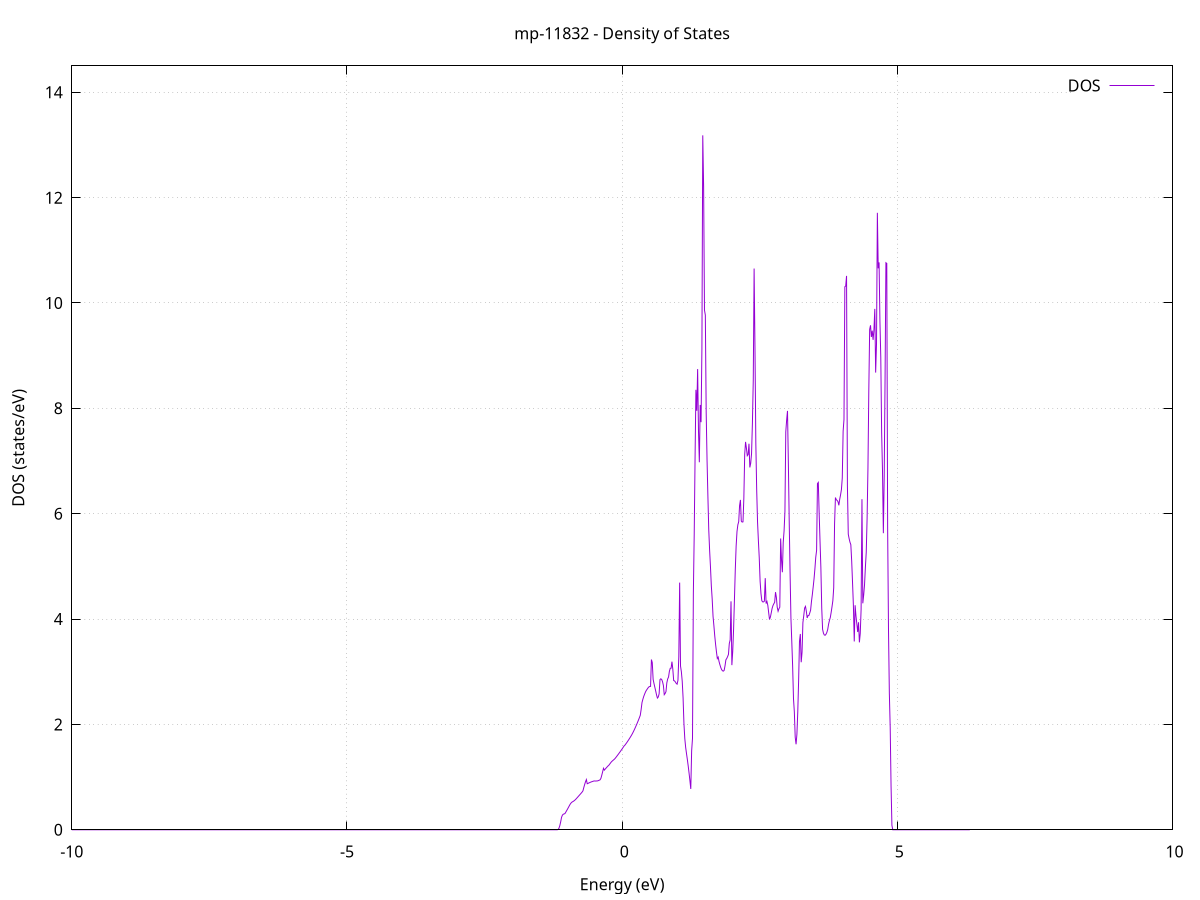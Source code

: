 set title 'mp-11832 - Density of States'
set xlabel 'Energy (eV)'
set ylabel 'DOS (states/eV)'
set grid
set xrange [-10:10]
set yrange [0:14.501]
set xzeroaxis lt -1
set terminal png size 800,600
set output 'mp-11832_dos_gnuplot.png'
plot '-' using 1:2 with lines title 'DOS'
-24.785700 0.000000
-24.770100 0.000000
-24.754600 0.000000
-24.739000 0.000000
-24.723500 0.000000
-24.707900 0.000000
-24.692400 0.000000
-24.676800 0.000000
-24.661300 0.000000
-24.645700 0.000000
-24.630100 0.000000
-24.614600 0.000000
-24.599000 0.000000
-24.583500 0.000000
-24.567900 0.000000
-24.552400 0.000000
-24.536800 0.000000
-24.521300 0.000000
-24.505700 0.000000
-24.490200 0.000000
-24.474600 0.000000
-24.459100 0.000000
-24.443500 0.000000
-24.428000 0.000000
-24.412400 0.000000
-24.396900 0.000000
-24.381300 0.000000
-24.365800 0.000000
-24.350200 0.000000
-24.334700 0.000000
-24.319100 0.000000
-24.303600 0.000000
-24.288000 0.000000
-24.272500 0.000000
-24.256900 0.000000
-24.241400 0.000000
-24.225800 0.000000
-24.210300 0.000000
-24.194700 0.000000
-24.179200 0.000000
-24.163600 0.000000
-24.148100 0.000000
-24.132500 0.000000
-24.117000 0.000000
-24.101400 0.000000
-24.085900 0.000000
-24.070300 0.000000
-24.054800 0.000000
-24.039200 0.000000
-24.023600 0.000000
-24.008100 0.000000
-23.992500 0.000000
-23.977000 0.000000
-23.961400 0.000000
-23.945900 0.000000
-23.930300 0.000000
-23.914800 0.000000
-23.899200 0.000000
-23.883700 0.000000
-23.868100 0.000000
-23.852600 0.000000
-23.837000 0.000000
-23.821500 0.000000
-23.805900 0.000000
-23.790400 0.000000
-23.774800 0.000000
-23.759300 0.000000
-23.743700 0.000000
-23.728200 0.000000
-23.712600 0.000000
-23.697100 0.000000
-23.681500 0.000000
-23.666000 0.000000
-23.650400 0.000000
-23.634900 0.000000
-23.619300 0.000000
-23.603800 0.000000
-23.588200 0.000000
-23.572700 0.000000
-23.557100 0.000000
-23.541600 0.000000
-23.526000 0.000000
-23.510500 0.000000
-23.494900 0.000000
-23.479400 0.000000
-23.463800 0.000000
-23.448200 0.000000
-23.432700 0.000000
-23.417100 0.000000
-23.401600 0.000000
-23.386000 0.000000
-23.370500 114.551300
-23.354900 0.000000
-23.339400 0.000000
-23.323800 0.000000
-23.308300 0.000000
-23.292700 0.000000
-23.277200 0.000000
-23.261600 0.000000
-23.246100 0.000000
-23.230500 0.000000
-23.215000 0.000000
-23.199400 0.000000
-23.183900 0.000000
-23.168300 0.000000
-23.152800 0.000000
-23.137200 0.000000
-23.121700 0.000000
-23.106100 0.000000
-23.090600 0.000000
-23.075000 0.000000
-23.059500 0.000000
-23.043900 0.000000
-23.028400 0.000000
-23.012800 0.000000
-22.997300 0.000000
-22.981700 0.000000
-22.966200 0.000000
-22.950600 0.000000
-22.935100 0.000000
-22.919500 0.000000
-22.904000 0.000000
-22.888400 0.000000
-22.872900 0.000000
-22.857300 0.000000
-22.841700 0.000000
-22.826200 0.000000
-22.810600 0.000000
-22.795100 0.000000
-22.779500 0.000000
-22.764000 0.000000
-22.748400 0.000000
-22.732900 0.000000
-22.717300 0.000000
-22.701800 0.000000
-22.686200 0.000000
-22.670700 0.000000
-22.655100 0.000000
-22.639600 0.000000
-22.624000 0.000000
-22.608500 0.000000
-22.592900 0.000000
-22.577400 0.000000
-22.561800 0.000000
-22.546300 0.000000
-22.530700 0.000000
-22.515200 0.000000
-22.499600 0.000000
-22.484100 0.000000
-22.468500 0.000000
-22.453000 0.000000
-22.437400 0.000000
-22.421900 0.000000
-22.406300 0.000000
-22.390800 0.000000
-22.375200 0.000000
-22.359700 0.000000
-22.344100 0.000000
-22.328600 0.000000
-22.313000 0.000000
-22.297500 0.000000
-22.281900 0.000000
-22.266300 0.000000
-22.250800 0.000000
-22.235200 0.000000
-22.219700 0.000000
-22.204100 0.000000
-22.188600 0.000000
-22.173000 0.000000
-22.157500 0.000000
-22.141900 0.000000
-22.126400 0.000000
-22.110800 0.000000
-22.095300 0.000000
-22.079700 0.000000
-22.064200 0.000000
-22.048600 0.000000
-22.033100 0.000000
-22.017500 0.000000
-22.002000 0.000000
-21.986400 0.000000
-21.970900 0.000000
-21.955300 0.000000
-21.939800 0.000000
-21.924200 0.000000
-21.908700 0.000000
-21.893100 0.000000
-21.877600 0.000000
-21.862000 0.000000
-21.846500 0.000000
-21.830900 0.000000
-21.815400 0.000000
-21.799800 0.000000
-21.784300 0.000000
-21.768700 0.000000
-21.753200 0.000000
-21.737600 0.000000
-21.722100 0.000000
-21.706500 0.000000
-21.691000 0.000000
-21.675400 0.000000
-21.659800 0.000000
-21.644300 0.000000
-21.628700 0.000000
-21.613200 0.000000
-21.597600 0.000000
-21.582100 0.000000
-21.566500 0.000000
-21.551000 0.000000
-21.535400 0.000000
-21.519900 0.000000
-21.504300 0.000000
-21.488800 0.000000
-21.473200 0.000000
-21.457700 0.000000
-21.442100 0.000000
-21.426600 0.000000
-21.411000 0.000000
-21.395500 0.000000
-21.379900 0.000000
-21.364400 0.000000
-21.348800 0.000000
-21.333300 0.000000
-21.317700 0.000000
-21.302200 0.000000
-21.286600 0.000000
-21.271100 0.000000
-21.255500 0.000000
-21.240000 0.000000
-21.224400 0.000000
-21.208900 0.000000
-21.193300 0.000000
-21.177800 0.000000
-21.162200 0.000000
-21.146700 0.000000
-21.131100 0.000000
-21.115600 0.000000
-21.100000 0.000000
-21.084500 0.000000
-21.068900 0.000000
-21.053300 0.000000
-21.037800 0.000000
-21.022200 0.000000
-21.006700 0.000000
-20.991100 0.000000
-20.975600 0.000000
-20.960000 0.000000
-20.944500 0.000000
-20.928900 0.000000
-20.913400 0.000000
-20.897800 0.000000
-20.882300 0.000000
-20.866700 0.000000
-20.851200 0.000000
-20.835600 0.000000
-20.820100 0.000000
-20.804500 0.000000
-20.789000 0.000000
-20.773400 0.000000
-20.757900 0.000000
-20.742300 0.000000
-20.726800 0.000000
-20.711200 0.000000
-20.695700 0.000000
-20.680100 0.000000
-20.664600 0.000000
-20.649000 0.000000
-20.633500 0.000000
-20.617900 0.000000
-20.602400 0.000000
-20.586800 0.000000
-20.571300 0.000000
-20.555700 0.000000
-20.540200 0.000000
-20.524600 0.000000
-20.509100 0.000000
-20.493500 0.000000
-20.477900 0.000000
-20.462400 0.000000
-20.446800 0.000000
-20.431300 0.000000
-20.415700 0.000000
-20.400200 0.000000
-20.384600 0.000000
-20.369100 0.000000
-20.353500 0.000000
-20.338000 0.000000
-20.322400 0.000000
-20.306900 0.000000
-20.291300 0.000000
-20.275800 0.000000
-20.260200 0.000000
-20.244700 0.000000
-20.229100 0.000000
-20.213600 0.000000
-20.198000 0.000000
-20.182500 0.000000
-20.166900 0.000000
-20.151400 0.000000
-20.135800 0.000000
-20.120300 0.000000
-20.104700 0.000000
-20.089200 0.000000
-20.073600 0.000000
-20.058100 0.000000
-20.042500 0.000000
-20.027000 0.000000
-20.011400 0.000000
-19.995900 0.000000
-19.980300 0.000000
-19.964800 0.000000
-19.949200 0.000000
-19.933700 0.000000
-19.918100 0.000000
-19.902600 0.000000
-19.887000 0.000000
-19.871400 0.000000
-19.855900 0.000000
-19.840300 0.000000
-19.824800 0.000000
-19.809200 0.000000
-19.793700 0.000000
-19.778100 0.000000
-19.762600 0.000000
-19.747000 0.000000
-19.731500 0.000000
-19.715900 0.000000
-19.700400 0.000000
-19.684800 0.000000
-19.669300 0.000000
-19.653700 0.000000
-19.638200 0.000000
-19.622600 0.000000
-19.607100 0.000000
-19.591500 0.000000
-19.576000 0.000000
-19.560400 0.000000
-19.544900 0.000000
-19.529300 0.000000
-19.513800 0.000000
-19.498200 0.000000
-19.482700 0.000000
-19.467100 0.000000
-19.451600 0.000000
-19.436000 0.000000
-19.420500 0.000000
-19.404900 0.000000
-19.389400 0.000000
-19.373800 0.000000
-19.358300 0.000000
-19.342700 0.000000
-19.327200 0.000000
-19.311600 0.000000
-19.296100 0.000000
-19.280500 0.000000
-19.264900 0.000000
-19.249400 0.000000
-19.233800 0.000000
-19.218300 0.000000
-19.202700 0.000000
-19.187200 0.000000
-19.171600 0.000000
-19.156100 0.000000
-19.140500 0.000000
-19.125000 0.000000
-19.109400 0.000000
-19.093900 0.000000
-19.078300 0.000000
-19.062800 0.000000
-19.047200 0.000000
-19.031700 0.000000
-19.016100 0.000000
-19.000600 0.000000
-18.985000 0.000000
-18.969500 0.000000
-18.953900 0.000000
-18.938400 0.000000
-18.922800 0.000000
-18.907300 0.000000
-18.891700 0.000000
-18.876200 0.000000
-18.860600 0.000000
-18.845100 0.000000
-18.829500 0.000000
-18.814000 0.000000
-18.798400 0.000000
-18.782900 0.000000
-18.767300 0.000000
-18.751800 0.000000
-18.736200 0.000000
-18.720700 0.000000
-18.705100 0.000000
-18.689500 0.000000
-18.674000 0.000000
-18.658400 0.000000
-18.642900 0.000000
-18.627300 0.000000
-18.611800 0.000000
-18.596200 0.000000
-18.580700 0.000000
-18.565100 0.000000
-18.549600 0.000000
-18.534000 0.000000
-18.518500 0.000000
-18.502900 0.000000
-18.487400 0.000000
-18.471800 0.000000
-18.456300 0.000000
-18.440700 0.000000
-18.425200 0.000000
-18.409600 0.000000
-18.394100 0.000000
-18.378500 0.000000
-18.363000 0.000000
-18.347400 0.000000
-18.331900 0.000000
-18.316300 0.000000
-18.300800 0.000000
-18.285200 0.000000
-18.269700 0.000000
-18.254100 0.000000
-18.238600 0.000000
-18.223000 0.000000
-18.207500 0.000000
-18.191900 0.000000
-18.176400 0.000000
-18.160800 0.000000
-18.145300 0.000000
-18.129700 0.000000
-18.114200 0.000000
-18.098600 0.000000
-18.083000 0.000000
-18.067500 0.000000
-18.051900 0.000000
-18.036400 0.000000
-18.020800 0.000000
-18.005300 0.000000
-17.989700 0.000000
-17.974200 0.000000
-17.958600 0.000000
-17.943100 0.000000
-17.927500 0.000000
-17.912000 0.000000
-17.896400 0.000000
-17.880900 0.000000
-17.865300 0.000000
-17.849800 0.000000
-17.834200 0.000000
-17.818700 0.000000
-17.803100 0.000000
-17.787600 0.000000
-17.772000 0.000000
-17.756500 0.000000
-17.740900 0.000000
-17.725400 0.000000
-17.709800 0.000000
-17.694300 0.000000
-17.678700 0.000000
-17.663200 0.000000
-17.647600 0.000000
-17.632100 0.000000
-17.616500 0.000000
-17.601000 0.000000
-17.585400 0.000000
-17.569900 0.000000
-17.554300 0.000000
-17.538800 0.000000
-17.523200 0.000000
-17.507700 0.000000
-17.492100 0.000000
-17.476500 0.000000
-17.461000 0.000000
-17.445400 0.000000
-17.429900 0.000000
-17.414300 0.000000
-17.398800 0.000000
-17.383200 0.000000
-17.367700 0.000000
-17.352100 0.000000
-17.336600 0.000000
-17.321000 0.000000
-17.305500 0.000000
-17.289900 0.000000
-17.274400 0.000000
-17.258800 0.000000
-17.243300 0.000000
-17.227700 0.000000
-17.212200 0.000000
-17.196600 0.000000
-17.181100 0.000000
-17.165500 0.000000
-17.150000 0.000000
-17.134400 0.000000
-17.118900 0.000000
-17.103300 0.000000
-17.087800 0.000000
-17.072200 0.000000
-17.056700 0.000000
-17.041100 0.000000
-17.025600 0.000000
-17.010000 0.000000
-16.994500 0.000000
-16.978900 0.000000
-16.963400 0.000000
-16.947800 0.000000
-16.932300 0.000000
-16.916700 0.000000
-16.901100 0.000000
-16.885600 0.000000
-16.870000 0.000000
-16.854500 0.000000
-16.838900 0.000000
-16.823400 0.000000
-16.807800 0.000000
-16.792300 0.000000
-16.776700 0.000000
-16.761200 0.000000
-16.745600 0.000000
-16.730100 0.000000
-16.714500 0.000000
-16.699000 0.000000
-16.683400 0.000000
-16.667900 0.000000
-16.652300 0.000000
-16.636800 0.000000
-16.621200 0.000000
-16.605700 0.000000
-16.590100 0.000000
-16.574600 0.000000
-16.559000 0.000000
-16.543500 0.000000
-16.527900 0.000000
-16.512400 0.000000
-16.496800 0.000000
-16.481300 0.000000
-16.465700 0.000000
-16.450200 0.000000
-16.434600 0.000000
-16.419100 0.000000
-16.403500 0.000000
-16.388000 0.000000
-16.372400 0.000000
-16.356900 0.000000
-16.341300 0.000000
-16.325800 0.000000
-16.310200 0.000000
-16.294600 0.000000
-16.279100 0.000000
-16.263500 0.000000
-16.248000 0.000000
-16.232400 0.000000
-16.216900 0.000000
-16.201300 0.000000
-16.185800 0.000000
-16.170200 0.000000
-16.154700 0.000000
-16.139100 0.000000
-16.123600 0.000000
-16.108000 0.000000
-16.092500 0.000000
-16.076900 0.000000
-16.061400 0.000000
-16.045800 0.000000
-16.030300 0.000000
-16.014700 0.000000
-15.999200 0.000000
-15.983600 0.000000
-15.968100 0.000000
-15.952500 0.000000
-15.937000 0.000000
-15.921400 0.000000
-15.905900 0.000000
-15.890300 0.000000
-15.874800 0.000000
-15.859200 0.000000
-15.843700 0.000000
-15.828100 0.000000
-15.812600 0.000000
-15.797000 0.000000
-15.781500 0.000000
-15.765900 0.000000
-15.750400 0.000000
-15.734800 0.000000
-15.719300 0.000000
-15.703700 0.000000
-15.688100 0.000000
-15.672600 0.000000
-15.657000 0.000000
-15.641500 0.000000
-15.625900 0.000000
-15.610400 0.000000
-15.594800 0.000000
-15.579300 0.000000
-15.563700 0.000000
-15.548200 0.000000
-15.532600 0.000000
-15.517100 0.000000
-15.501500 0.000000
-15.486000 0.000000
-15.470400 0.000000
-15.454900 0.000000
-15.439300 0.000000
-15.423800 0.000000
-15.408200 0.000000
-15.392700 0.000000
-15.377100 0.000000
-15.361600 0.000000
-15.346000 0.000000
-15.330500 0.000000
-15.314900 0.000000
-15.299400 0.000000
-15.283800 0.000000
-15.268300 0.000000
-15.252700 0.000000
-15.237200 0.000000
-15.221600 0.000000
-15.206100 0.000000
-15.190500 0.000000
-15.175000 0.000000
-15.159400 0.000000
-15.143900 0.000000
-15.128300 0.000000
-15.112700 0.000000
-15.097200 0.000000
-15.081600 0.000000
-15.066100 0.000000
-15.050500 0.000000
-15.035000 0.000000
-15.019400 0.000000
-15.003900 0.000000
-14.988300 0.000000
-14.972800 0.000000
-14.957200 0.000000
-14.941700 0.000000
-14.926100 0.000000
-14.910600 0.000000
-14.895000 0.000000
-14.879500 0.000000
-14.863900 0.000000
-14.848400 0.000000
-14.832800 0.000000
-14.817300 0.000000
-14.801700 0.000000
-14.786200 0.000000
-14.770600 0.000000
-14.755100 0.000000
-14.739500 0.000000
-14.724000 0.000000
-14.708400 0.000000
-14.692900 0.000000
-14.677300 0.000000
-14.661800 0.000000
-14.646200 0.000000
-14.630700 0.000000
-14.615100 0.000000
-14.599600 0.000000
-14.584000 0.000000
-14.568500 0.000000
-14.552900 0.000000
-14.537400 0.000000
-14.521800 0.000000
-14.506200 0.000000
-14.490700 0.000000
-14.475100 0.000000
-14.459600 0.000000
-14.444000 0.000000
-14.428500 0.000000
-14.412900 0.000000
-14.397400 0.000000
-14.381800 0.000000
-14.366300 0.000000
-14.350700 0.000000
-14.335200 0.000000
-14.319600 0.000000
-14.304100 0.000000
-14.288500 0.000000
-14.273000 0.000000
-14.257400 0.000000
-14.241900 0.000000
-14.226300 0.000000
-14.210800 0.000000
-14.195200 0.000000
-14.179700 0.000000
-14.164100 0.000000
-14.148600 0.000000
-14.133000 0.000000
-14.117500 0.000000
-14.101900 0.000000
-14.086400 0.000000
-14.070800 0.000000
-14.055300 0.000000
-14.039700 0.000000
-14.024200 0.000000
-14.008600 0.000000
-13.993100 0.000000
-13.977500 0.000000
-13.962000 0.000000
-13.946400 0.000000
-13.930900 0.000000
-13.915300 0.000000
-13.899700 0.000000
-13.884200 0.000000
-13.868600 0.000000
-13.853100 0.000000
-13.837500 0.000000
-13.822000 0.000000
-13.806400 0.000000
-13.790900 0.000000
-13.775300 0.000000
-13.759800 0.000000
-13.744200 0.000000
-13.728700 0.000000
-13.713100 0.000000
-13.697600 0.000000
-13.682000 0.000000
-13.666500 0.000000
-13.650900 0.000000
-13.635400 0.000000
-13.619800 0.000000
-13.604300 0.000000
-13.588700 0.000000
-13.573200 0.000000
-13.557600 0.000000
-13.542100 0.000000
-13.526500 0.000000
-13.511000 0.000000
-13.495400 0.000000
-13.479900 0.000000
-13.464300 0.000000
-13.448800 0.000000
-13.433200 0.000000
-13.417700 0.000000
-13.402100 0.000000
-13.386600 0.000000
-13.371000 0.000000
-13.355500 0.000000
-13.339900 0.000000
-13.324300 0.000000
-13.308800 0.000000
-13.293200 0.000000
-13.277700 0.000000
-13.262100 0.000000
-13.246600 0.000000
-13.231000 0.000000
-13.215500 0.000000
-13.199900 0.000000
-13.184400 0.000000
-13.168800 0.000000
-13.153300 0.000000
-13.137700 0.000000
-13.122200 0.000000
-13.106600 0.000000
-13.091100 0.000000
-13.075500 0.000000
-13.060000 0.000000
-13.044400 0.000000
-13.028900 0.000000
-13.013300 0.000000
-12.997800 0.000000
-12.982200 0.000000
-12.966700 0.000000
-12.951100 0.000000
-12.935600 0.000000
-12.920000 0.000000
-12.904500 0.000000
-12.888900 0.000000
-12.873400 0.000000
-12.857800 0.000000
-12.842300 0.000000
-12.826700 0.000000
-12.811200 0.000000
-12.795600 0.000000
-12.780100 0.000000
-12.764500 0.000000
-12.749000 0.000000
-12.733400 0.000000
-12.717800 0.000000
-12.702300 0.000000
-12.686700 0.000000
-12.671200 0.000000
-12.655600 0.000000
-12.640100 0.000000
-12.624500 0.000000
-12.609000 0.000000
-12.593400 0.000000
-12.577900 0.000000
-12.562300 0.000000
-12.546800 0.000000
-12.531200 0.000000
-12.515700 0.000000
-12.500100 0.000000
-12.484600 0.000000
-12.469000 0.000000
-12.453500 0.000000
-12.437900 0.000000
-12.422400 0.000000
-12.406800 0.000000
-12.391300 0.000000
-12.375700 0.000000
-12.360200 0.000000
-12.344600 0.000000
-12.329100 0.000000
-12.313500 0.000000
-12.298000 0.000000
-12.282400 0.000000
-12.266900 0.000000
-12.251300 0.000000
-12.235800 0.000000
-12.220200 0.000000
-12.204700 0.000000
-12.189100 0.000000
-12.173600 0.000000
-12.158000 0.000000
-12.142500 0.000000
-12.126900 0.000000
-12.111300 0.000000
-12.095800 0.000000
-12.080200 0.000000
-12.064700 0.000000
-12.049100 0.000000
-12.033600 0.000000
-12.018000 0.000000
-12.002500 0.000000
-11.986900 0.000000
-11.971400 0.000000
-11.955800 0.000000
-11.940300 0.000000
-11.924700 0.000000
-11.909200 0.000000
-11.893600 0.000000
-11.878100 0.000000
-11.862500 0.000000
-11.847000 0.000000
-11.831400 0.000000
-11.815900 0.000000
-11.800300 0.000000
-11.784800 0.000000
-11.769200 0.000000
-11.753700 0.000000
-11.738100 0.000000
-11.722600 0.000000
-11.707000 0.000000
-11.691500 0.000000
-11.675900 0.000000
-11.660400 0.000000
-11.644800 0.000000
-11.629300 0.000000
-11.613700 0.000000
-11.598200 0.000000
-11.582600 0.000000
-11.567100 0.000000
-11.551500 0.000000
-11.535900 0.000000
-11.520400 0.000000
-11.504800 0.000000
-11.489300 0.000000
-11.473700 0.000000
-11.458200 0.000000
-11.442600 0.000000
-11.427100 0.000000
-11.411500 0.000000
-11.396000 0.000000
-11.380400 0.000000
-11.364900 0.000000
-11.349300 0.000000
-11.333800 0.000000
-11.318200 0.000000
-11.302700 0.000000
-11.287100 0.000000
-11.271600 0.000000
-11.256000 0.000000
-11.240500 0.000000
-11.224900 0.000000
-11.209400 0.000000
-11.193800 0.000000
-11.178300 0.000000
-11.162700 0.000000
-11.147200 0.000000
-11.131600 0.000000
-11.116100 0.000000
-11.100500 0.000000
-11.085000 0.000000
-11.069400 0.000000
-11.053900 0.000000
-11.038300 0.000000
-11.022800 0.000000
-11.007200 0.000000
-10.991700 0.000000
-10.976100 0.000000
-10.960600 0.000000
-10.945000 0.000000
-10.929400 0.000000
-10.913900 0.000000
-10.898300 0.000000
-10.882800 0.000000
-10.867200 0.000000
-10.851700 0.000000
-10.836100 0.000000
-10.820600 0.000000
-10.805000 0.000000
-10.789500 0.000000
-10.773900 0.000000
-10.758400 0.000000
-10.742800 0.000000
-10.727300 0.000000
-10.711700 0.000000
-10.696200 0.000000
-10.680600 0.000000
-10.665100 0.000000
-10.649500 0.000000
-10.634000 0.000000
-10.618400 0.000000
-10.602900 0.000000
-10.587300 0.000000
-10.571800 0.000000
-10.556200 0.000000
-10.540700 0.000000
-10.525100 0.000000
-10.509600 0.000000
-10.494000 0.000000
-10.478500 0.000000
-10.462900 0.000000
-10.447400 0.000000
-10.431800 0.000000
-10.416300 0.000000
-10.400700 0.000000
-10.385200 0.000000
-10.369600 0.000000
-10.354100 0.000000
-10.338500 0.000000
-10.322900 0.000000
-10.307400 0.000000
-10.291800 0.000000
-10.276300 0.000000
-10.260700 0.000000
-10.245200 1.185300
-10.229600 78.867700
-10.214100 79.623000
-10.198500 42.771600
-10.183000 62.748400
-10.167400 112.862600
-10.151900 120.794300
-10.136300 162.861500
-10.120800 31.106500
-10.105200 0.000000
-10.089700 0.000000
-10.074100 0.000000
-10.058600 0.000000
-10.043000 0.000000
-10.027500 0.000000
-10.011900 0.000000
-9.996400 0.000000
-9.980800 0.000000
-9.965300 0.000000
-9.949700 0.000000
-9.934200 0.000000
-9.918600 0.000000
-9.903100 0.000000
-9.887500 0.000000
-9.872000 0.000000
-9.856400 0.000000
-9.840900 0.000000
-9.825300 0.000000
-9.809800 0.000000
-9.794200 0.000000
-9.778700 0.000000
-9.763100 0.000000
-9.747500 0.000000
-9.732000 0.000000
-9.716400 0.000000
-9.700900 0.000000
-9.685300 0.000000
-9.669800 0.000000
-9.654200 0.000000
-9.638700 0.000000
-9.623100 0.000000
-9.607600 0.000000
-9.592000 0.000000
-9.576500 0.000000
-9.560900 0.000000
-9.545400 0.000000
-9.529800 0.000000
-9.514300 0.000000
-9.498700 0.000000
-9.483200 0.000000
-9.467600 0.000000
-9.452100 0.000000
-9.436500 0.000000
-9.421000 0.000000
-9.405400 0.000000
-9.389900 0.000000
-9.374300 0.000000
-9.358800 0.000000
-9.343200 0.000000
-9.327700 0.000000
-9.312100 0.000000
-9.296600 0.000000
-9.281000 0.000000
-9.265500 0.000000
-9.249900 0.000000
-9.234400 0.000000
-9.218800 0.000000
-9.203300 0.000000
-9.187700 0.000000
-9.172200 0.000000
-9.156600 0.000000
-9.141000 0.000000
-9.125500 0.000000
-9.109900 0.000000
-9.094400 0.000000
-9.078800 0.000000
-9.063300 0.000000
-9.047700 0.000000
-9.032200 0.000000
-9.016600 0.000000
-9.001100 0.000000
-8.985500 0.000000
-8.970000 0.000000
-8.954400 0.000000
-8.938900 0.000000
-8.923300 0.000000
-8.907800 0.000000
-8.892200 0.000000
-8.876700 0.000000
-8.861100 0.000000
-8.845600 0.000000
-8.830000 0.000000
-8.814500 0.000000
-8.798900 0.000000
-8.783400 0.000000
-8.767800 0.000000
-8.752300 0.000000
-8.736700 0.000000
-8.721200 0.000000
-8.705600 0.000000
-8.690100 0.000000
-8.674500 0.000000
-8.659000 0.000000
-8.643400 0.000000
-8.627900 0.000000
-8.612300 0.000000
-8.596800 0.000000
-8.581200 0.000000
-8.565700 0.000000
-8.550100 0.000000
-8.534500 0.000000
-8.519000 0.000000
-8.503400 0.000000
-8.487900 0.000000
-8.472300 0.000000
-8.456800 0.000000
-8.441200 0.000000
-8.425700 0.000000
-8.410100 0.000000
-8.394600 0.000000
-8.379000 0.000000
-8.363500 0.000000
-8.347900 0.000000
-8.332400 0.000000
-8.316800 0.000000
-8.301300 0.000000
-8.285700 0.000000
-8.270200 0.000000
-8.254600 0.000000
-8.239100 0.000000
-8.223500 0.000000
-8.208000 0.000000
-8.192400 0.000000
-8.176900 0.000000
-8.161300 0.000000
-8.145800 0.000000
-8.130200 0.000000
-8.114700 0.000000
-8.099100 0.000000
-8.083600 0.000000
-8.068000 0.000000
-8.052500 0.000000
-8.036900 0.000000
-8.021400 0.000000
-8.005800 0.000000
-7.990300 0.000000
-7.974700 0.000000
-7.959100 0.000000
-7.943600 0.000000
-7.928000 0.000000
-7.912500 0.000000
-7.896900 0.000000
-7.881400 0.000000
-7.865800 0.000000
-7.850300 0.000000
-7.834700 0.000000
-7.819200 0.000000
-7.803600 0.000000
-7.788100 0.000000
-7.772500 0.000000
-7.757000 0.000000
-7.741400 0.000000
-7.725900 0.000000
-7.710300 0.000000
-7.694800 0.000000
-7.679200 0.000000
-7.663700 0.000000
-7.648100 0.000000
-7.632600 0.000000
-7.617000 0.000000
-7.601500 0.000000
-7.585900 0.000000
-7.570400 0.000000
-7.554800 0.000000
-7.539300 0.000000
-7.523700 0.000000
-7.508200 0.000000
-7.492600 0.000000
-7.477100 0.000000
-7.461500 0.000000
-7.446000 0.000000
-7.430400 0.000000
-7.414900 0.000000
-7.399300 0.000000
-7.383800 0.000000
-7.368200 0.000000
-7.352600 0.000000
-7.337100 0.000000
-7.321500 0.000000
-7.306000 0.000000
-7.290400 0.000000
-7.274900 0.000000
-7.259300 0.000000
-7.243800 0.000000
-7.228200 0.000000
-7.212700 0.000000
-7.197100 0.000000
-7.181600 0.000000
-7.166000 0.000000
-7.150500 0.000000
-7.134900 0.000000
-7.119400 0.000000
-7.103800 0.000000
-7.088300 0.000000
-7.072700 0.000000
-7.057200 0.000000
-7.041600 0.000000
-7.026100 0.000000
-7.010500 0.000000
-6.995000 0.000000
-6.979400 0.000000
-6.963900 0.000000
-6.948300 0.000000
-6.932800 0.000000
-6.917200 0.000000
-6.901700 0.000000
-6.886100 0.000000
-6.870600 0.000000
-6.855000 0.000000
-6.839500 0.000000
-6.823900 0.000000
-6.808400 0.000000
-6.792800 0.000000
-6.777200 0.000000
-6.761700 0.000000
-6.746100 0.000000
-6.730600 0.000000
-6.715000 0.000000
-6.699500 0.000000
-6.683900 0.000000
-6.668400 0.000000
-6.652800 0.000000
-6.637300 0.000000
-6.621700 0.000000
-6.606200 0.000000
-6.590600 0.000000
-6.575100 0.000000
-6.559500 0.000000
-6.544000 0.000000
-6.528400 0.000000
-6.512900 0.000000
-6.497300 0.000000
-6.481800 0.000000
-6.466200 0.000000
-6.450700 0.000000
-6.435100 0.000000
-6.419600 0.000000
-6.404000 0.000000
-6.388500 0.000000
-6.372900 0.000000
-6.357400 0.000000
-6.341800 0.000000
-6.326300 0.000000
-6.310700 0.000000
-6.295200 0.000000
-6.279600 0.000000
-6.264100 0.000000
-6.248500 0.000000
-6.233000 0.000000
-6.217400 0.000000
-6.201900 0.000000
-6.186300 0.000000
-6.170700 0.000000
-6.155200 0.000000
-6.139600 0.000000
-6.124100 0.000000
-6.108500 0.000000
-6.093000 0.000000
-6.077400 0.000000
-6.061900 0.000000
-6.046300 0.000000
-6.030800 0.000000
-6.015200 0.000000
-5.999700 0.000000
-5.984100 0.000000
-5.968600 0.000000
-5.953000 0.000000
-5.937500 0.000000
-5.921900 0.000000
-5.906400 0.000000
-5.890800 0.000000
-5.875300 0.000000
-5.859700 0.000000
-5.844200 0.000000
-5.828600 0.000000
-5.813100 0.000000
-5.797500 0.000000
-5.782000 0.000000
-5.766400 0.000000
-5.750900 0.000000
-5.735300 0.000000
-5.719800 0.000000
-5.704200 0.000000
-5.688700 0.000000
-5.673100 0.000000
-5.657600 0.000000
-5.642000 0.000000
-5.626500 0.000000
-5.610900 0.000000
-5.595400 0.000000
-5.579800 0.000000
-5.564200 0.000000
-5.548700 0.000000
-5.533100 0.000000
-5.517600 0.000000
-5.502000 0.000000
-5.486500 0.000000
-5.470900 0.000000
-5.455400 0.000000
-5.439800 0.000000
-5.424300 0.000000
-5.408700 0.000000
-5.393200 0.000000
-5.377600 0.000000
-5.362100 0.000000
-5.346500 0.000000
-5.331000 0.000000
-5.315400 0.000000
-5.299900 0.000000
-5.284300 0.000000
-5.268800 0.000000
-5.253200 0.000000
-5.237700 0.000000
-5.222100 0.000000
-5.206600 0.000000
-5.191000 0.000000
-5.175500 0.000000
-5.159900 0.000000
-5.144400 0.000000
-5.128800 0.000000
-5.113300 0.000000
-5.097700 0.000000
-5.082200 0.000000
-5.066600 0.000000
-5.051100 0.000000
-5.035500 0.000000
-5.020000 0.000000
-5.004400 0.000000
-4.988800 0.000000
-4.973300 0.000000
-4.957700 0.000000
-4.942200 0.000000
-4.926600 0.000000
-4.911100 0.000000
-4.895500 0.000000
-4.880000 0.000000
-4.864400 0.000000
-4.848900 0.000000
-4.833300 0.000000
-4.817800 0.000000
-4.802200 0.000000
-4.786700 0.000000
-4.771100 0.000000
-4.755600 0.000000
-4.740000 0.000000
-4.724500 0.000000
-4.708900 0.000000
-4.693400 0.000000
-4.677800 0.000000
-4.662300 0.000000
-4.646700 0.000000
-4.631200 0.000000
-4.615600 0.000000
-4.600100 0.000000
-4.584500 0.000000
-4.569000 0.000000
-4.553400 0.000000
-4.537900 0.000000
-4.522300 0.000000
-4.506800 0.000000
-4.491200 0.000000
-4.475700 0.000000
-4.460100 0.000000
-4.444600 0.000000
-4.429000 0.000000
-4.413500 0.000000
-4.397900 0.000000
-4.382300 0.000000
-4.366800 0.000000
-4.351200 0.000000
-4.335700 0.000000
-4.320100 0.000000
-4.304600 0.000000
-4.289000 0.000000
-4.273500 0.000000
-4.257900 0.000000
-4.242400 0.000000
-4.226800 0.000000
-4.211300 0.000000
-4.195700 0.000000
-4.180200 0.000000
-4.164600 0.000000
-4.149100 0.000000
-4.133500 0.000000
-4.118000 0.000000
-4.102400 0.000000
-4.086900 0.000000
-4.071300 0.000000
-4.055800 0.000000
-4.040200 0.000000
-4.024700 0.000000
-4.009100 0.000000
-3.993600 0.000000
-3.978000 0.000000
-3.962500 0.000000
-3.946900 0.000000
-3.931400 0.000000
-3.915800 0.000000
-3.900300 0.000000
-3.884700 0.000000
-3.869200 0.000000
-3.853600 0.000000
-3.838100 0.000000
-3.822500 0.000000
-3.807000 0.000000
-3.791400 0.000000
-3.775800 0.000000
-3.760300 0.000000
-3.744700 0.000000
-3.729200 0.000000
-3.713600 0.000000
-3.698100 0.000000
-3.682500 0.000000
-3.667000 0.000000
-3.651400 0.000000
-3.635900 0.000000
-3.620300 0.000000
-3.604800 0.000000
-3.589200 0.000000
-3.573700 0.000000
-3.558100 0.000000
-3.542600 0.000000
-3.527000 0.000000
-3.511500 0.000000
-3.495900 0.000000
-3.480400 0.000000
-3.464800 0.000000
-3.449300 0.000000
-3.433700 0.000000
-3.418200 0.000000
-3.402600 0.000000
-3.387100 0.000000
-3.371500 0.000000
-3.356000 0.000000
-3.340400 0.000000
-3.324900 0.000000
-3.309300 0.000000
-3.293800 0.000000
-3.278200 0.000000
-3.262700 0.000000
-3.247100 0.000000
-3.231600 0.000000
-3.216000 0.000000
-3.200400 0.000000
-3.184900 0.000000
-3.169300 0.000000
-3.153800 0.000000
-3.138200 0.000000
-3.122700 0.000000
-3.107100 0.000000
-3.091600 0.000000
-3.076000 0.000000
-3.060500 0.000000
-3.044900 0.000000
-3.029400 0.000000
-3.013800 0.000000
-2.998300 0.000000
-2.982700 0.000000
-2.967200 0.000000
-2.951600 0.000000
-2.936100 0.000000
-2.920500 0.000000
-2.905000 0.000000
-2.889400 0.000000
-2.873900 0.000000
-2.858300 0.000000
-2.842800 0.000000
-2.827200 0.000000
-2.811700 0.000000
-2.796100 0.000000
-2.780600 0.000000
-2.765000 0.000000
-2.749500 0.000000
-2.733900 0.000000
-2.718400 0.000000
-2.702800 0.000000
-2.687300 0.000000
-2.671700 0.000000
-2.656200 0.000000
-2.640600 0.000000
-2.625100 0.000000
-2.609500 0.000000
-2.593900 0.000000
-2.578400 0.000000
-2.562800 0.000000
-2.547300 0.000000
-2.531700 0.000000
-2.516200 0.000000
-2.500600 0.000000
-2.485100 0.000000
-2.469500 0.000000
-2.454000 0.000000
-2.438400 0.000000
-2.422900 0.000000
-2.407300 0.000000
-2.391800 0.000000
-2.376200 0.000000
-2.360700 0.000000
-2.345100 0.000000
-2.329600 0.000000
-2.314000 0.000000
-2.298500 0.000000
-2.282900 0.000000
-2.267400 0.000000
-2.251800 0.000000
-2.236300 0.000000
-2.220700 0.000000
-2.205200 0.000000
-2.189600 0.000000
-2.174100 0.000000
-2.158500 0.000000
-2.143000 0.000000
-2.127400 0.000000
-2.111900 0.000000
-2.096300 0.000000
-2.080800 0.000000
-2.065200 0.000000
-2.049700 0.000000
-2.034100 0.000000
-2.018600 0.000000
-2.003000 0.000000
-1.987400 0.000000
-1.971900 0.000000
-1.956300 0.000000
-1.940800 0.000000
-1.925200 0.000000
-1.909700 0.000000
-1.894100 0.000000
-1.878600 0.000000
-1.863000 0.000000
-1.847500 0.000000
-1.831900 0.000000
-1.816400 0.000000
-1.800800 0.000000
-1.785300 0.000000
-1.769700 0.000000
-1.754200 0.000000
-1.738600 0.000000
-1.723100 0.000000
-1.707500 0.000000
-1.692000 0.000000
-1.676400 0.000000
-1.660900 0.000000
-1.645300 0.000000
-1.629800 0.000000
-1.614200 0.000000
-1.598700 0.000000
-1.583100 0.000000
-1.567600 0.000000
-1.552000 0.000000
-1.536500 0.000000
-1.520900 0.000000
-1.505400 0.000000
-1.489800 0.000000
-1.474300 0.000000
-1.458700 0.000000
-1.443200 0.000000
-1.427600 0.000000
-1.412000 0.000000
-1.396500 0.000000
-1.380900 0.000000
-1.365400 0.000000
-1.349800 0.000000
-1.334300 0.000000
-1.318700 0.000000
-1.303200 0.000000
-1.287600 0.000000
-1.272100 0.000000
-1.256500 0.000000
-1.241000 0.000000
-1.225400 0.000000
-1.209900 0.000000
-1.194300 0.000000
-1.178800 0.000000
-1.163200 0.004700
-1.147700 0.030800
-1.132100 0.079800
-1.116600 0.151300
-1.101000 0.236300
-1.085500 0.277400
-1.069900 0.295500
-1.054400 0.300400
-1.038800 0.308400
-1.023300 0.336000
-1.007700 0.364300
-0.992200 0.393400
-0.976600 0.423300
-0.961100 0.453800
-0.945500 0.483000
-0.930000 0.506300
-0.914400 0.522900
-0.898900 0.532900
-0.883300 0.542600
-0.867800 0.555000
-0.852200 0.569400
-0.836700 0.585900
-0.821100 0.604100
-0.805500 0.622500
-0.790000 0.640900
-0.774400 0.659300
-0.758900 0.677700
-0.743300 0.696300
-0.727800 0.715500
-0.712200 0.738800
-0.696700 0.801800
-0.681100 0.860100
-0.665600 0.911200
-0.650000 0.953100
-0.634500 0.874200
-0.618900 0.881000
-0.603400 0.889300
-0.587800 0.896900
-0.572300 0.904000
-0.556700 0.910400
-0.541200 0.916100
-0.525600 0.921500
-0.510100 0.926800
-0.494500 0.925900
-0.479000 0.925900
-0.463400 0.926600
-0.447900 0.927800
-0.432300 0.933300
-0.416800 0.940600
-0.401200 0.947900
-0.385700 0.976500
-0.370100 1.035900
-0.354600 1.099500
-0.339000 1.167100
-0.323500 1.132600
-0.307900 1.151900
-0.292400 1.170300
-0.276800 1.188400
-0.261300 1.207400
-0.245700 1.220000
-0.230200 1.241100
-0.214600 1.262700
-0.199000 1.284900
-0.183500 1.301400
-0.167900 1.315600
-0.152400 1.329600
-0.136800 1.343700
-0.121300 1.362900
-0.105700 1.383800
-0.090200 1.405100
-0.074600 1.426800
-0.059100 1.449000
-0.043500 1.471300
-0.028000 1.494000
-0.012400 1.517100
0.003100 1.540700
0.018700 1.564800
0.034200 1.589300
0.049800 1.605500
0.065300 1.627300
0.080900 1.649600
0.096400 1.673200
0.112000 1.697700
0.127500 1.722900
0.143100 1.748500
0.158600 1.774900
0.174200 1.802500
0.189700 1.832400
0.205300 1.864700
0.220800 1.898500
0.236400 1.934100
0.251900 1.970800
0.267500 2.008800
0.283000 2.047900
0.298600 2.088200
0.314100 2.129900
0.329700 2.174600
0.345200 2.283400
0.360800 2.414700
0.376400 2.477000
0.391900 2.530000
0.407500 2.573400
0.423000 2.613300
0.438600 2.644700
0.454100 2.668400
0.469700 2.692300
0.485200 2.711300
0.500800 2.720200
0.516300 2.721400
0.531900 3.231400
0.547400 3.174000
0.563000 2.855900
0.578500 2.776700
0.594100 2.705000
0.609600 2.634700
0.625200 2.558600
0.640700 2.500800
0.656300 2.520400
0.671800 2.580400
0.687400 2.850400
0.702900 2.866000
0.718500 2.853200
0.734000 2.810900
0.749600 2.738900
0.765100 2.564400
0.780700 2.586200
0.796200 2.621700
0.811800 2.788700
0.827300 2.862900
0.842900 2.899200
0.858400 3.008400
0.874000 3.065000
0.889500 3.067700
0.905100 3.191700
0.920600 3.050000
0.936200 2.833200
0.951700 2.825900
0.967300 2.805900
0.982900 2.778100
0.998400 2.764200
1.014000 2.837400
1.029500 3.283400
1.045100 4.692100
1.060600 3.107300
1.076200 2.998600
1.091700 2.817200
1.107300 2.501900
1.122800 2.016900
1.138400 1.730200
1.153900 1.565600
1.169500 1.445900
1.185000 1.332400
1.200600 1.208600
1.216100 1.074400
1.231700 0.930000
1.247200 0.775100
1.262800 1.498600
1.278300 1.735000
1.293900 4.488200
1.309400 5.596500
1.325000 7.061100
1.340500 8.351600
1.356100 7.953600
1.371600 8.745500
1.387200 7.572500
1.402700 6.976000
1.418300 8.064900
1.433800 7.737600
1.449400 9.131300
1.464900 13.182700
1.480500 12.205100
1.496000 9.865800
1.511600 9.770000
1.527100 7.923500
1.542700 7.019000
1.558200 6.327600
1.573800 5.693600
1.589400 5.307000
1.604900 4.990600
1.620500 4.630600
1.636000 4.381300
1.651600 4.052000
1.667100 3.874200
1.682700 3.679900
1.698200 3.517700
1.713800 3.376500
1.729300 3.251100
1.744900 3.277400
1.760400 3.194600
1.776000 3.134400
1.791500 3.081400
1.807100 3.041700
1.822600 3.018500
1.838200 3.011300
1.853700 3.026300
1.869300 3.113000
1.884800 3.225700
1.900400 3.250800
1.915900 3.286100
1.931500 3.329000
1.947000 3.534200
1.962600 3.605000
1.978100 4.336300
1.993700 3.125100
2.009200 3.385100
2.024800 3.803400
2.040300 4.365100
2.055900 4.938700
2.071400 5.389000
2.087000 5.662000
2.102500 5.789200
2.118100 5.849500
2.133600 6.151500
2.149200 6.261600
2.164800 5.860900
2.180300 5.840900
2.195900 5.845400
2.211400 6.295500
2.227000 7.129200
2.242500 7.363300
2.258100 7.244200
2.273600 7.100000
2.289200 7.121500
2.304700 7.328200
2.320300 6.878200
2.335800 6.956600
2.351400 7.141800
2.366900 7.713500
2.382500 8.530400
2.398000 10.654000
2.413600 9.136100
2.429100 7.335800
2.444700 6.455900
2.460200 5.844100
2.475800 5.483900
2.491300 5.161700
2.506900 4.717600
2.522400 4.484900
2.538000 4.347200
2.553500 4.326200
2.569100 4.325700
2.584600 4.340100
2.600200 4.777000
2.615700 4.295000
2.631300 4.332500
2.646800 4.260600
2.662400 4.122100
2.677900 3.990900
2.693500 4.037500
2.709000 4.116900
2.724600 4.201300
2.740100 4.255000
2.755700 4.289400
2.771300 4.317700
2.786800 4.511300
2.802400 4.410900
2.817900 4.225100
2.833500 4.148800
2.849000 4.195900
2.864600 4.224500
2.880100 5.529100
2.895700 5.121100
2.911200 4.888500
2.926800 5.454600
2.942300 5.673000
2.957900 6.043400
2.973400 7.555200
2.989000 7.777800
3.004500 7.951400
3.020100 6.974000
3.035600 5.857600
3.051200 4.883900
3.066700 4.021600
3.082300 3.574200
3.097800 3.108300
3.113400 2.488500
3.128900 2.237500
3.144500 1.758700
3.160000 1.622900
3.175600 1.813600
3.191100 2.235700
3.206700 2.837400
3.222200 3.575600
3.237800 3.716700
3.253300 3.180800
3.268900 3.371200
3.284400 3.931700
3.300000 4.066500
3.315500 4.209000
3.331100 4.240500
3.346600 4.149600
3.362200 4.021300
3.377800 4.065500
3.393300 4.068000
3.408900 4.114700
3.424400 4.169300
3.440000 4.334500
3.455500 4.462100
3.471100 4.608400
3.486600 4.761700
3.502200 4.949700
3.517700 5.170400
3.533300 5.305600
3.548800 6.571900
3.564400 6.593800
3.579900 6.004000
3.595500 5.482300
3.611000 4.973800
3.626600 4.206000
3.642100 3.806700
3.657700 3.732500
3.673200 3.697800
3.688800 3.692700
3.704300 3.712400
3.719900 3.748000
3.735400 3.802400
3.751000 3.901800
3.766500 3.973500
3.782100 4.029300
3.797600 4.124700
3.813200 4.233000
3.828700 4.349600
3.844300 4.594000
3.859800 5.812400
3.875400 6.306700
3.890900 6.265400
3.906500 6.252400
3.922000 6.228700
3.937600 6.159300
3.953200 6.274400
3.968700 6.358200
3.984300 6.458000
3.999800 6.676400
4.015400 7.567000
4.030900 7.789000
4.046500 10.308000
4.062000 10.321700
4.077600 10.514300
4.093100 6.534500
4.108700 5.611400
4.124200 5.527300
4.139800 5.458500
4.155300 5.411900
4.170900 5.099300
4.186400 4.690100
4.202000 4.253700
4.217500 3.574300
4.233100 4.262000
4.248600 4.059600
4.264200 3.911800
4.279700 3.754500
4.295300 3.939200
4.310800 3.557600
4.326400 3.725500
4.341900 4.183000
4.357500 6.275100
4.373000 4.299100
4.388600 4.454800
4.404100 4.647900
4.419700 4.980100
4.435200 5.265600
4.450800 5.907200
4.466300 6.862500
4.481900 8.340700
4.497400 9.500000
4.513000 9.576500
4.528500 9.355400
4.544100 9.474400
4.559700 9.300000
4.575200 9.492800
4.590800 9.887500
4.606300 8.678700
4.621900 9.226500
4.637400 11.712300
4.653000 10.658200
4.668500 10.770400
4.684100 9.653900
4.699600 8.962700
4.715200 7.531200
4.730700 6.813000
4.746300 5.630000
4.761800 6.721300
4.777400 8.572200
4.792900 10.764000
4.808500 10.751000
4.824000 5.735300
4.839600 3.808400
4.855100 2.593100
4.870700 1.938300
4.886200 0.831200
4.901800 0.084700
4.917300 0.000000
4.932900 0.000000
4.948400 0.000000
4.964000 0.000000
4.979500 0.000000
4.995100 0.000000
5.010600 0.000000
5.026200 0.000000
5.041700 0.000000
5.057300 0.000000
5.072800 0.000000
5.088400 0.000000
5.103900 0.000000
5.119500 0.000000
5.135000 0.000000
5.150600 0.000000
5.166200 0.000000
5.181700 0.000000
5.197300 0.000000
5.212800 0.000000
5.228400 0.000000
5.243900 0.000000
5.259500 0.000000
5.275000 0.000000
5.290600 0.000000
5.306100 0.000000
5.321700 0.000000
5.337200 0.000000
5.352800 0.000000
5.368300 0.000000
5.383900 0.000000
5.399400 0.000000
5.415000 0.000000
5.430500 0.000000
5.446100 0.000000
5.461600 0.000000
5.477200 0.000000
5.492700 0.000000
5.508300 0.000000
5.523800 0.000000
5.539400 0.000000
5.554900 0.000000
5.570500 0.000000
5.586000 0.000000
5.601600 0.000000
5.617100 0.000000
5.632700 0.000000
5.648200 0.000000
5.663800 0.000000
5.679300 0.000000
5.694900 0.000000
5.710400 0.000000
5.726000 0.000000
5.741600 0.000000
5.757100 0.000000
5.772700 0.000000
5.788200 0.000000
5.803800 0.000000
5.819300 0.000000
5.834900 0.000000
5.850400 0.000000
5.866000 0.000000
5.881500 0.000000
5.897100 0.000000
5.912600 0.000000
5.928200 0.000000
5.943700 0.000000
5.959300 0.000000
5.974800 0.000000
5.990400 0.000000
6.005900 0.000000
6.021500 0.000000
6.037000 0.000000
6.052600 0.000000
6.068100 0.000000
6.083700 0.000000
6.099200 0.000000
6.114800 0.000000
6.130300 0.000000
6.145900 0.000000
6.161400 0.000000
6.177000 0.000000
6.192500 0.000000
6.208100 0.000000
6.223600 0.000000
6.239200 0.000000
6.254700 0.000000
6.270300 0.000000
6.285800 0.000000
6.301400 0.000000
6.316900 0.000000
e
